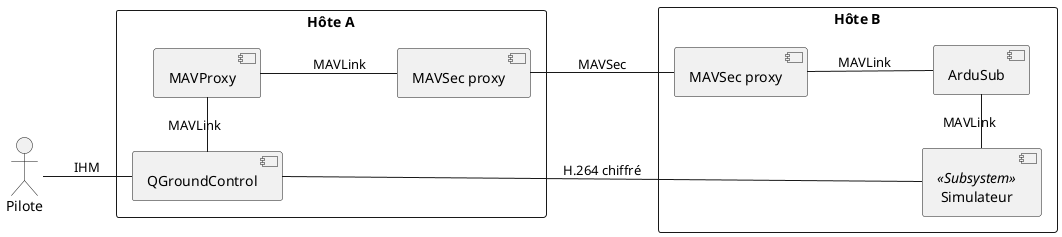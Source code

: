 @startuml

left to right direction

actor Pilote

rectangle "Hôte A" {
    component QGroundControl
    component MAVProxy
    component "MAVSec proxy" as SecProxy1

    Pilote -- QGroundControl : IHM
    QGroundControl -left- MAVProxy : MAVLink
    MAVProxy -- SecProxy1 : MAVLink
}

rectangle "Hôte B" {
    component "MAVSec proxy" as SecProxy2
    component ArduSub
    component Simulateur <<Subsystem>>

    SecProxy2 -- ArduSub : MAVLink
    ArduSub -left- Simulateur : MAVLink
}

SecProxy1 -- SecProxy2 : MAVSec
QGroundControl -- Simulateur : H.264 chiffré

@enduml

